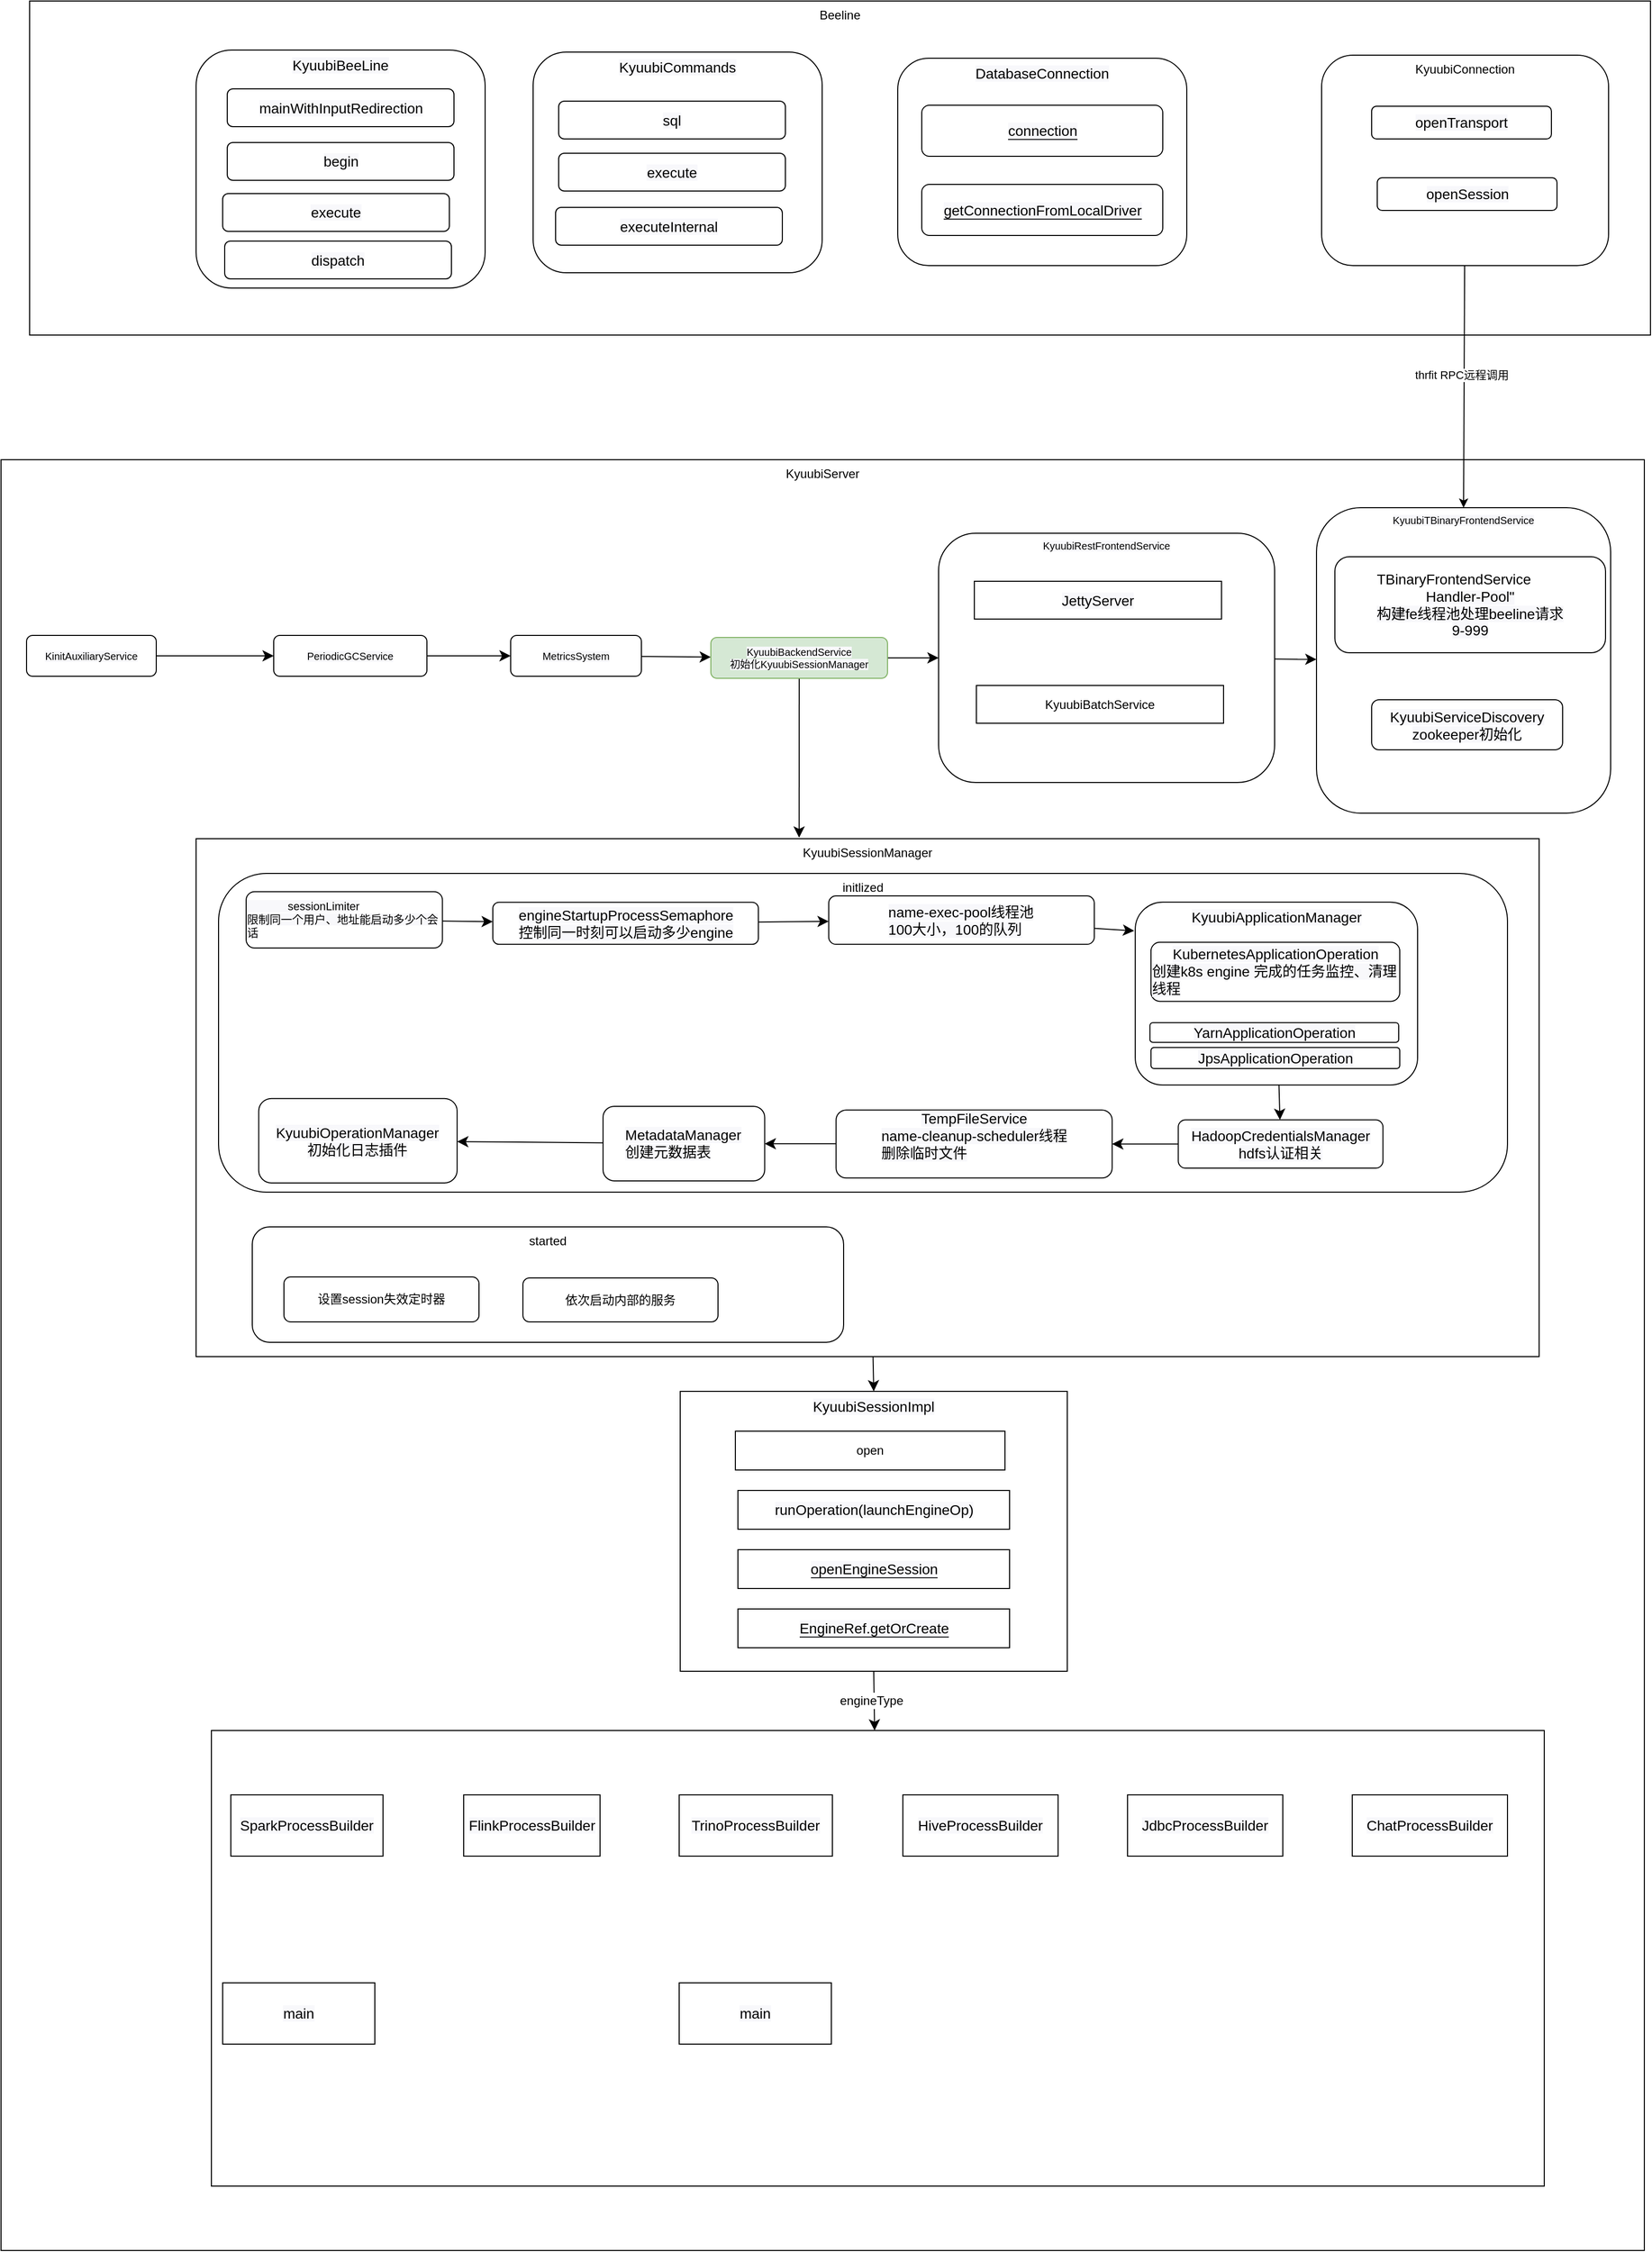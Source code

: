 <mxfile version="26.1.1">
  <diagram name="第 1 页" id="Cm_feaSEWDEX9tduUfAY">
    <mxGraphModel dx="2860" dy="1715" grid="0" gridSize="10" guides="1" tooltips="1" connect="1" arrows="1" fold="1" page="0" pageScale="1" pageWidth="827" pageHeight="1169" math="0" shadow="0">
      <root>
        <mxCell id="0" />
        <mxCell id="1" parent="0" />
        <mxCell id="pz1pUzjrbZIfEoaEPdII-28" value="KyuubiServer" style="rounded=0;whiteSpace=wrap;html=1;verticalAlign=top;" parent="1" vertex="1">
          <mxGeometry x="-975" y="-237" width="1609" height="1753" as="geometry" />
        </mxCell>
        <mxCell id="pz1pUzjrbZIfEoaEPdII-29" style="edgeStyle=none;curved=1;rounded=0;orthogonalLoop=1;jettySize=auto;html=1;exitX=1;exitY=0.5;exitDx=0;exitDy=0;fontSize=12;startSize=8;endSize=8;" parent="1" source="pz1pUzjrbZIfEoaEPdII-3" target="pz1pUzjrbZIfEoaEPdII-4" edge="1">
          <mxGeometry relative="1" as="geometry" />
        </mxCell>
        <mxCell id="pz1pUzjrbZIfEoaEPdII-3" value="&lt;span style=&quot;font-family: PingFangSC-Regular, &amp;quot;Microsoft YaHei&amp;quot;, Arial, sans-serif; text-align: start; background-color: rgb(248, 248, 251);&quot;&gt;KinitAuxiliaryService&lt;/span&gt;" style="rounded=1;whiteSpace=wrap;html=1;fontSize=10;" parent="1" vertex="1">
          <mxGeometry x="-950" y="-65" width="127" height="40" as="geometry" />
        </mxCell>
        <mxCell id="pz1pUzjrbZIfEoaEPdII-30" value="" style="edgeStyle=none;curved=1;rounded=0;orthogonalLoop=1;jettySize=auto;html=1;fontSize=12;startSize=8;endSize=8;" parent="1" source="pz1pUzjrbZIfEoaEPdII-4" target="pz1pUzjrbZIfEoaEPdII-5" edge="1">
          <mxGeometry relative="1" as="geometry" />
        </mxCell>
        <mxCell id="pz1pUzjrbZIfEoaEPdII-4" value="&lt;span style=&quot;font-family: PingFangSC-Regular, &amp;quot;Microsoft YaHei&amp;quot;, Arial, sans-serif; text-align: start; background-color: rgb(248, 248, 251);&quot;&gt;PeriodicGCService&lt;/span&gt;" style="rounded=1;whiteSpace=wrap;html=1;fontSize=10;" parent="1" vertex="1">
          <mxGeometry x="-708" y="-65" width="150" height="40" as="geometry" />
        </mxCell>
        <mxCell id="pz1pUzjrbZIfEoaEPdII-31" value="" style="edgeStyle=none;curved=1;rounded=0;orthogonalLoop=1;jettySize=auto;html=1;fontSize=12;startSize=8;endSize=8;" parent="1" source="pz1pUzjrbZIfEoaEPdII-5" target="pz1pUzjrbZIfEoaEPdII-6" edge="1">
          <mxGeometry relative="1" as="geometry" />
        </mxCell>
        <mxCell id="pz1pUzjrbZIfEoaEPdII-5" value="&lt;span style=&quot;font-family: PingFangSC-Regular, &amp;quot;Microsoft YaHei&amp;quot;, Arial, sans-serif; text-align: start; background-color: rgb(248, 248, 251);&quot;&gt;MetricsSystem&lt;/span&gt;" style="rounded=1;whiteSpace=wrap;html=1;fontSize=10;" parent="1" vertex="1">
          <mxGeometry x="-476" y="-65" width="128" height="40" as="geometry" />
        </mxCell>
        <mxCell id="pz1pUzjrbZIfEoaEPdII-32" value="" style="edgeStyle=none;curved=1;rounded=0;orthogonalLoop=1;jettySize=auto;html=1;fontSize=12;startSize=8;endSize=8;" parent="1" source="pz1pUzjrbZIfEoaEPdII-6" target="pz1pUzjrbZIfEoaEPdII-7" edge="1">
          <mxGeometry relative="1" as="geometry" />
        </mxCell>
        <mxCell id="pz1pUzjrbZIfEoaEPdII-39" value="" style="edgeStyle=none;curved=1;rounded=0;orthogonalLoop=1;jettySize=auto;html=1;fontSize=12;startSize=8;endSize=8;entryX=0.449;entryY=-0.002;entryDx=0;entryDy=0;entryPerimeter=0;" parent="1" source="pz1pUzjrbZIfEoaEPdII-6" target="pz1pUzjrbZIfEoaEPdII-18" edge="1">
          <mxGeometry relative="1" as="geometry" />
        </mxCell>
        <mxCell id="pz1pUzjrbZIfEoaEPdII-6" value="&lt;span style=&quot;font-family: PingFangSC-Regular, &amp;quot;Microsoft YaHei&amp;quot;, Arial, sans-serif; text-align: start; background-color: rgb(248, 248, 251);&quot;&gt;KyuubiBackendService&lt;/span&gt;&lt;div&gt;&lt;span style=&quot;font-family: PingFangSC-Regular, &amp;quot;Microsoft YaHei&amp;quot;, Arial, sans-serif; text-align: start; background-color: rgb(248, 248, 251);&quot;&gt;初始化KyuubiSessionManager&lt;/span&gt;&lt;/div&gt;" style="rounded=1;whiteSpace=wrap;html=1;fontSize=10;fillColor=#d5e8d4;strokeColor=#82b366;" parent="1" vertex="1">
          <mxGeometry x="-280" y="-63" width="173" height="40" as="geometry" />
        </mxCell>
        <mxCell id="pz1pUzjrbZIfEoaEPdII-33" value="" style="edgeStyle=none;curved=1;rounded=0;orthogonalLoop=1;jettySize=auto;html=1;fontSize=12;startSize=8;endSize=8;" parent="1" source="pz1pUzjrbZIfEoaEPdII-7" target="pz1pUzjrbZIfEoaEPdII-8" edge="1">
          <mxGeometry relative="1" as="geometry" />
        </mxCell>
        <mxCell id="pz1pUzjrbZIfEoaEPdII-7" value="&lt;span style=&quot;font-family: PingFangSC-Regular, &amp;quot;Microsoft YaHei&amp;quot;, Arial, sans-serif; text-align: start; background-color: rgb(248, 248, 251);&quot;&gt;KyuubiRestFrontendService&lt;/span&gt;" style="rounded=1;whiteSpace=wrap;html=1;fontSize=10;verticalAlign=top;" parent="1" vertex="1">
          <mxGeometry x="-57" y="-165" width="329" height="244" as="geometry" />
        </mxCell>
        <mxCell id="pz1pUzjrbZIfEoaEPdII-8" value="&lt;span style=&quot;font-family: PingFangSC-Regular, &amp;quot;Microsoft YaHei&amp;quot;, Arial, sans-serif; text-align: start; background-color: rgb(248, 248, 251);&quot;&gt;KyuubiTBinaryFrontendService&lt;/span&gt;" style="rounded=1;whiteSpace=wrap;html=1;fontSize=10;verticalAlign=top;" parent="1" vertex="1">
          <mxGeometry x="313" y="-190" width="288" height="299" as="geometry" />
        </mxCell>
        <mxCell id="pz1pUzjrbZIfEoaEPdII-45" value="&lt;span style=&quot;font-family: PingFangSC-Regular, &amp;quot;Microsoft YaHei&amp;quot;, Arial, sans-serif; font-size: 14px; text-align: start; background-color: rgb(248, 248, 251);&quot;&gt;JettyServer&lt;/span&gt;" style="rounded=0;whiteSpace=wrap;html=1;" parent="1" vertex="1">
          <mxGeometry x="-22" y="-118" width="242" height="37" as="geometry" />
        </mxCell>
        <mxCell id="pz1pUzjrbZIfEoaEPdII-46" value="KyuubiBatchService" style="rounded=0;whiteSpace=wrap;html=1;" parent="1" vertex="1">
          <mxGeometry x="-20" y="-16" width="242" height="37" as="geometry" />
        </mxCell>
        <mxCell id="pz1pUzjrbZIfEoaEPdII-50" value="&lt;span style=&quot;text-align: start; background-color: rgb(248, 248, 251);&quot;&gt;&lt;div style=&quot;&quot;&gt;&lt;font face=&quot;PingFangSC-Regular, Microsoft YaHei, Arial, sans-serif&quot;&gt;&lt;span style=&quot;font-size: 14px;&quot;&gt;TBinaryFrontendService&lt;/span&gt;&lt;/font&gt;&lt;/div&gt;&lt;font face=&quot;PingFangSC-Regular, Microsoft YaHei, Arial, sans-serif&quot;&gt;&lt;span style=&quot;font-size: 14px;&quot;&gt;Handler-Pool&quot;&lt;/span&gt;&lt;/font&gt;&lt;/span&gt;&lt;div&gt;&lt;span style=&quot;font-family: PingFangSC-Regular, &amp;quot;Microsoft YaHei&amp;quot;, Arial, sans-serif; font-size: 14px; text-align: start; background-color: rgb(248, 248, 251);&quot;&gt;构建fe线程池处理beeline请求&lt;/span&gt;&lt;/div&gt;&lt;div&gt;&lt;span style=&quot;font-family: PingFangSC-Regular, &amp;quot;Microsoft YaHei&amp;quot;, Arial, sans-serif; font-size: 14px; text-align: start; background-color: rgb(248, 248, 251);&quot;&gt;9-999&lt;/span&gt;&lt;/div&gt;" style="rounded=1;whiteSpace=wrap;html=1;" parent="1" vertex="1">
          <mxGeometry x="331" y="-142" width="265" height="94" as="geometry" />
        </mxCell>
        <mxCell id="pz1pUzjrbZIfEoaEPdII-53" value="&lt;span style=&quot;font-family: PingFangSC-Regular, &amp;quot;Microsoft YaHei&amp;quot;, Arial, sans-serif; font-size: 14px; text-align: start; background-color: rgb(248, 248, 251);&quot;&gt;KyuubiServiceDiscovery&lt;/span&gt;&lt;div&gt;&lt;span style=&quot;font-family: PingFangSC-Regular, &amp;quot;Microsoft YaHei&amp;quot;, Arial, sans-serif; font-size: 14px; text-align: start; background-color: rgb(248, 248, 251);&quot;&gt;zookeeper初始化&lt;/span&gt;&lt;/div&gt;" style="rounded=1;whiteSpace=wrap;html=1;" parent="1" vertex="1">
          <mxGeometry x="367" y="-2" width="187" height="49" as="geometry" />
        </mxCell>
        <mxCell id="8VjmFdDd3WvxLmGS-bPU-27" value="" style="edgeStyle=none;curved=1;rounded=0;orthogonalLoop=1;jettySize=auto;html=1;fontSize=12;startSize=8;endSize=8;entryX=0.5;entryY=0;entryDx=0;entryDy=0;" edge="1" parent="1" source="pz1pUzjrbZIfEoaEPdII-18" target="8VjmFdDd3WvxLmGS-bPU-8">
          <mxGeometry relative="1" as="geometry" />
        </mxCell>
        <mxCell id="pz1pUzjrbZIfEoaEPdII-18" value="KyuubiSessionManager" style="rounded=0;whiteSpace=wrap;html=1;verticalAlign=top;" parent="1" vertex="1">
          <mxGeometry x="-784" y="134" width="1315" height="507" as="geometry" />
        </mxCell>
        <mxCell id="pz1pUzjrbZIfEoaEPdII-65" value="initlized" style="rounded=1;whiteSpace=wrap;html=1;verticalAlign=top;" parent="1" vertex="1">
          <mxGeometry x="-762" y="168" width="1262" height="312" as="geometry" />
        </mxCell>
        <mxCell id="pz1pUzjrbZIfEoaEPdII-61" value="" style="group" parent="1" vertex="1" connectable="0">
          <mxGeometry x="-735" y="190" width="1147" height="281" as="geometry" />
        </mxCell>
        <mxCell id="pz1pUzjrbZIfEoaEPdII-41" value="" style="edgeStyle=none;curved=1;rounded=0;orthogonalLoop=1;jettySize=auto;html=1;fontSize=12;startSize=8;endSize=8;entryX=1;entryY=0.5;entryDx=0;entryDy=0;" parent="pz1pUzjrbZIfEoaEPdII-61" source="pz1pUzjrbZIfEoaEPdII-12" target="pz1pUzjrbZIfEoaEPdII-13" edge="1">
          <mxGeometry relative="1" as="geometry">
            <mxPoint x="848.944" y="243.859" as="targetPoint" />
          </mxGeometry>
        </mxCell>
        <mxCell id="pz1pUzjrbZIfEoaEPdII-12" value="&lt;span style=&quot;font-family: PingFangSC-Regular, &amp;quot;Microsoft YaHei&amp;quot;, Arial, sans-serif; font-size: 14px; text-align: start; background-color: rgb(248, 248, 251);&quot;&gt;HadoopCredentialsManager&lt;/span&gt;&lt;div&gt;&lt;span style=&quot;font-family: PingFangSC-Regular, &amp;quot;Microsoft YaHei&amp;quot;, Arial, sans-serif; font-size: 14px; text-align: start; background-color: rgb(248, 248, 251);&quot;&gt;hdfs认证相关&lt;/span&gt;&lt;/div&gt;" style="rounded=1;whiteSpace=wrap;html=1;fontSize=10;" parent="pz1pUzjrbZIfEoaEPdII-61" vertex="1">
          <mxGeometry x="912.667" y="219.236" width="200.417" height="47.275" as="geometry" />
        </mxCell>
        <mxCell id="pz1pUzjrbZIfEoaEPdII-42" value="" style="edgeStyle=none;curved=1;rounded=0;orthogonalLoop=1;jettySize=auto;html=1;fontSize=12;startSize=8;endSize=8;" parent="pz1pUzjrbZIfEoaEPdII-61" source="pz1pUzjrbZIfEoaEPdII-13" target="pz1pUzjrbZIfEoaEPdII-14" edge="1">
          <mxGeometry relative="1" as="geometry" />
        </mxCell>
        <mxCell id="pz1pUzjrbZIfEoaEPdII-13" value="&lt;span style=&quot;font-family: PingFangSC-Regular, &amp;quot;Microsoft YaHei&amp;quot;, Arial, sans-serif; font-size: 14px; text-align: start; background-color: rgb(248, 248, 251);&quot;&gt;TempFileService&lt;/span&gt;&lt;div&gt;&lt;div style=&quot;text-align: start;&quot;&gt;&lt;span style=&quot;font-family: PingFangSC-Regular, &amp;quot;Microsoft YaHei&amp;quot;, Arial, sans-serif; font-size: 14px; background-color: rgb(248, 248, 251);&quot;&gt;name-cleanup-scheduler线程&lt;/span&gt;&lt;/div&gt;&lt;div style=&quot;text-align: start;&quot;&gt;&lt;span style=&quot;font-family: PingFangSC-Regular, &amp;quot;Microsoft YaHei&amp;quot;, Arial, sans-serif; font-size: 14px; background-color: rgb(248, 248, 251);&quot;&gt;删除临时文件&lt;/span&gt;&lt;font face=&quot;PingFangSC-Regular, Microsoft YaHei, Arial, sans-serif&quot;&gt;&lt;span style=&quot;font-size: 14px;&quot;&gt;&lt;br&gt;&lt;/span&gt;&lt;/font&gt;&lt;/div&gt;&lt;div&gt;&lt;span style=&quot;font-family: PingFangSC-Regular, &amp;quot;Microsoft YaHei&amp;quot;, Arial, sans-serif; font-size: 14px; text-align: start; background-color: rgb(248, 248, 251);&quot;&gt;&lt;br&gt;&lt;/span&gt;&lt;/div&gt;&lt;/div&gt;" style="rounded=1;whiteSpace=wrap;html=1;fontSize=10;" parent="pz1pUzjrbZIfEoaEPdII-61" vertex="1">
          <mxGeometry x="577.611" y="209.569" width="270.306" height="66.608" as="geometry" />
        </mxCell>
        <mxCell id="pz1pUzjrbZIfEoaEPdII-43" value="" style="edgeStyle=none;curved=1;rounded=0;orthogonalLoop=1;jettySize=auto;html=1;fontSize=12;startSize=8;endSize=8;" parent="pz1pUzjrbZIfEoaEPdII-61" source="pz1pUzjrbZIfEoaEPdII-14" target="pz1pUzjrbZIfEoaEPdII-17" edge="1">
          <mxGeometry relative="1" as="geometry" />
        </mxCell>
        <mxCell id="pz1pUzjrbZIfEoaEPdII-14" value="&lt;span style=&quot;font-family: PingFangSC-Regular, &amp;quot;Microsoft YaHei&amp;quot;, Arial, sans-serif; font-size: 14px; text-align: start; background-color: rgb(248, 248, 251);&quot;&gt;MetadataManager&lt;/span&gt;&lt;div style=&quot;text-align: start;&quot;&gt;&lt;font face=&quot;PingFangSC-Regular, Microsoft YaHei, Arial, sans-serif&quot;&gt;&lt;span style=&quot;font-size: 14px; background-color: rgb(248, 248, 251);&quot;&gt;创建元数据表&lt;/span&gt;&lt;/font&gt;&lt;/div&gt;" style="rounded=1;whiteSpace=wrap;html=1;fontSize=10;" parent="pz1pUzjrbZIfEoaEPdII-61" vertex="1">
          <mxGeometry x="349.444" y="205.949" width="158.278" height="73.044" as="geometry" />
        </mxCell>
        <mxCell id="pz1pUzjrbZIfEoaEPdII-21" value="" style="edgeStyle=none;curved=1;rounded=0;orthogonalLoop=1;jettySize=auto;html=1;fontSize=12;startSize=8;endSize=8;" parent="pz1pUzjrbZIfEoaEPdII-61" source="pz1pUzjrbZIfEoaEPdII-15" target="pz1pUzjrbZIfEoaEPdII-16" edge="1">
          <mxGeometry relative="1" as="geometry" />
        </mxCell>
        <mxCell id="pz1pUzjrbZIfEoaEPdII-15" value="&lt;div style=&quot;text-align: start;&quot;&gt;&lt;font style=&quot;font-size: 11px;&quot; face=&quot;PingFangSC-Regular, Microsoft YaHei, Arial, sans-serif&quot;&gt;&lt;span style=&quot;background-color: rgb(248, 248, 251);&quot;&gt;&amp;nbsp; &amp;nbsp; &amp;nbsp; &amp;nbsp; &amp;nbsp; &amp;nbsp; &amp;nbsp;sessionLimiter&lt;br&gt;限制同一个用户、地址能启动多少个会话&lt;/span&gt;&lt;/font&gt;&lt;/div&gt;" style="rounded=1;whiteSpace=wrap;html=1;fontSize=10;" parent="pz1pUzjrbZIfEoaEPdII-61" vertex="1">
          <mxGeometry y="-4.117" width="192.19" height="55.15" as="geometry" />
        </mxCell>
        <mxCell id="pz1pUzjrbZIfEoaEPdII-23" value="" style="edgeStyle=none;curved=1;rounded=0;orthogonalLoop=1;jettySize=auto;html=1;fontSize=12;startSize=8;endSize=8;" parent="pz1pUzjrbZIfEoaEPdII-61" source="pz1pUzjrbZIfEoaEPdII-16" target="pz1pUzjrbZIfEoaEPdII-22" edge="1">
          <mxGeometry relative="1" as="geometry" />
        </mxCell>
        <mxCell id="pz1pUzjrbZIfEoaEPdII-16" value="&lt;div style=&quot;text-align: start;&quot;&gt;&lt;span style=&quot;font-family: PingFangSC-Regular, &amp;quot;Microsoft YaHei&amp;quot;, Arial, sans-serif; font-size: 14px; background-color: rgb(248, 248, 251);&quot;&gt;engineStartupProcessSemaphore&lt;/span&gt;&lt;br&gt;&lt;/div&gt;&lt;div style=&quot;text-align: start;&quot;&gt;&lt;font face=&quot;PingFangSC-Regular, Microsoft YaHei, Arial, sans-serif&quot;&gt;&lt;span style=&quot;font-size: 14px; background-color: rgb(248, 248, 251);&quot;&gt;控制同一时刻可以启动多少engine&lt;/span&gt;&lt;/font&gt;&lt;/div&gt;" style="rounded=1;whiteSpace=wrap;html=1;fontSize=10;" parent="pz1pUzjrbZIfEoaEPdII-61" vertex="1">
          <mxGeometry x="241.528" y="6.225" width="260.028" height="41.192" as="geometry" />
        </mxCell>
        <mxCell id="pz1pUzjrbZIfEoaEPdII-17" value="&lt;span style=&quot;font-family: PingFangSC-Regular, &amp;quot;Microsoft YaHei&amp;quot;, Arial, sans-serif; font-size: 14px; text-align: start; background-color: rgb(248, 248, 251);&quot;&gt;KyuubiOperationManager&lt;/span&gt;&lt;div&gt;&lt;span style=&quot;font-family: PingFangSC-Regular, &amp;quot;Microsoft YaHei&amp;quot;, Arial, sans-serif; font-size: 14px; text-align: start; background-color: rgb(248, 248, 251);&quot;&gt;初始化日志插件&lt;/span&gt;&lt;/div&gt;" style="rounded=1;whiteSpace=wrap;html=1;fontSize=10;" parent="pz1pUzjrbZIfEoaEPdII-61" vertex="1">
          <mxGeometry x="12.333" y="198.324" width="194.25" height="82.676" as="geometry" />
        </mxCell>
        <mxCell id="pz1pUzjrbZIfEoaEPdII-37" value="" style="edgeStyle=none;curved=1;rounded=0;orthogonalLoop=1;jettySize=auto;html=1;fontSize=12;startSize=8;endSize=8;entryX=-0.004;entryY=0.157;entryDx=0;entryDy=0;entryPerimeter=0;" parent="pz1pUzjrbZIfEoaEPdII-61" source="pz1pUzjrbZIfEoaEPdII-22" target="pz1pUzjrbZIfEoaEPdII-11" edge="1">
          <mxGeometry relative="1" as="geometry" />
        </mxCell>
        <mxCell id="pz1pUzjrbZIfEoaEPdII-22" value="&lt;div style=&quot;text-align: start;&quot;&gt;&lt;span style=&quot;font-family: PingFangSC-Regular, &amp;quot;Microsoft YaHei&amp;quot;, Arial, sans-serif; font-size: 14px; background-color: rgb(248, 248, 251);&quot;&gt;name-exec-pool线程池&lt;/span&gt;&lt;br&gt;&lt;/div&gt;&lt;div style=&quot;text-align: start;&quot;&gt;&lt;span style=&quot;font-family: PingFangSC-Regular, &amp;quot;Microsoft YaHei&amp;quot;, Arial, sans-serif; font-size: 14px; background-color: rgb(248, 248, 251);&quot;&gt;100大小，100的队列&lt;/span&gt;&lt;/div&gt;" style="rounded=1;whiteSpace=wrap;html=1;fontSize=10;" parent="pz1pUzjrbZIfEoaEPdII-61" vertex="1">
          <mxGeometry x="570.417" width="260.028" height="47.417" as="geometry" />
        </mxCell>
        <mxCell id="pz1pUzjrbZIfEoaEPdII-35" value="" style="group" parent="pz1pUzjrbZIfEoaEPdII-61" vertex="1" connectable="0">
          <mxGeometry x="870.528" y="6.081" width="276.472" height="178.998" as="geometry" />
        </mxCell>
        <mxCell id="pz1pUzjrbZIfEoaEPdII-11" value="&lt;span style=&quot;font-family: PingFangSC-Regular, &amp;quot;Microsoft YaHei&amp;quot;, Arial, sans-serif; font-size: 14px; text-align: start; background-color: rgb(248, 248, 251);&quot;&gt;KyuubiApplicationManager&lt;/span&gt;" style="rounded=1;whiteSpace=wrap;html=1;fontSize=10;verticalAlign=top;" parent="pz1pUzjrbZIfEoaEPdII-35" vertex="1">
          <mxGeometry width="276.472" height="178.998" as="geometry" />
        </mxCell>
        <mxCell id="pz1pUzjrbZIfEoaEPdII-25" value="&lt;span style=&quot;font-family: PingFangSC-Regular, &amp;quot;Microsoft YaHei&amp;quot;, Arial, sans-serif; font-size: 14px; text-align: start; background-color: rgb(248, 248, 251);&quot;&gt;KubernetesApplicationOperation&lt;/span&gt;&lt;div style=&quot;text-align: start;&quot;&gt;&lt;font face=&quot;PingFangSC-Regular, Microsoft YaHei, Arial, sans-serif&quot;&gt;&lt;span style=&quot;font-size: 14px; background-color: rgb(248, 248, 251);&quot;&gt;创建k8s engine 完成的任务监控、清理线程&lt;/span&gt;&lt;/font&gt;&lt;/div&gt;" style="rounded=1;whiteSpace=wrap;html=1;" parent="pz1pUzjrbZIfEoaEPdII-35" vertex="1">
          <mxGeometry x="15.417" y="39.331" width="243.583" height="57.793" as="geometry" />
        </mxCell>
        <mxCell id="pz1pUzjrbZIfEoaEPdII-26" value="&lt;span style=&quot;font-family: PingFangSC-Regular, &amp;quot;Microsoft YaHei&amp;quot;, Arial, sans-serif; font-size: 14px; text-align: start; background-color: rgb(248, 248, 251);&quot;&gt;YarnApplicationOperation&lt;/span&gt;" style="rounded=1;whiteSpace=wrap;html=1;" parent="pz1pUzjrbZIfEoaEPdII-35" vertex="1">
          <mxGeometry x="14.389" y="117.994" width="243.583" height="19.264" as="geometry" />
        </mxCell>
        <mxCell id="pz1pUzjrbZIfEoaEPdII-27" value="&lt;span style=&quot;font-family: PingFangSC-Regular, &amp;quot;Microsoft YaHei&amp;quot;, Arial, sans-serif; font-size: 14px; text-align: start; background-color: rgb(248, 248, 251);&quot;&gt;JpsApplicationOperation&lt;/span&gt;" style="rounded=1;whiteSpace=wrap;html=1;" parent="pz1pUzjrbZIfEoaEPdII-35" vertex="1">
          <mxGeometry x="15.417" y="142.286" width="243.583" height="20.658" as="geometry" />
        </mxCell>
        <mxCell id="pz1pUzjrbZIfEoaEPdII-38" value="" style="edgeStyle=none;curved=1;rounded=0;orthogonalLoop=1;jettySize=auto;html=1;fontSize=12;startSize=8;endSize=8;" parent="pz1pUzjrbZIfEoaEPdII-61" source="pz1pUzjrbZIfEoaEPdII-11" target="pz1pUzjrbZIfEoaEPdII-12" edge="1">
          <mxGeometry relative="1" as="geometry" />
        </mxCell>
        <mxCell id="pz1pUzjrbZIfEoaEPdII-66" value="started" style="rounded=1;whiteSpace=wrap;html=1;verticalAlign=top;" parent="1" vertex="1">
          <mxGeometry x="-729" y="514" width="579" height="113" as="geometry" />
        </mxCell>
        <mxCell id="pz1pUzjrbZIfEoaEPdII-57" value="设置session失效定时器" style="rounded=1;whiteSpace=wrap;html=1;" parent="1" vertex="1">
          <mxGeometry x="-698" y="563" width="191" height="44" as="geometry" />
        </mxCell>
        <mxCell id="pz1pUzjrbZIfEoaEPdII-58" value="依次启动内部的服务" style="rounded=1;whiteSpace=wrap;html=1;" parent="1" vertex="1">
          <mxGeometry x="-464" y="564" width="191" height="43" as="geometry" />
        </mxCell>
        <mxCell id="pz1pUzjrbZIfEoaEPdII-67" value="Beeline" style="rounded=0;whiteSpace=wrap;html=1;verticalAlign=top;" parent="1" vertex="1">
          <mxGeometry x="-947" y="-686" width="1587" height="327" as="geometry" />
        </mxCell>
        <mxCell id="NNW8h8ZM20n6S6CJqxvk-1" value="KyuubiConnection" style="rounded=1;whiteSpace=wrap;html=1;verticalAlign=top;" parent="1" vertex="1">
          <mxGeometry x="318" y="-633" width="281" height="206" as="geometry" />
        </mxCell>
        <mxCell id="NNW8h8ZM20n6S6CJqxvk-2" value="&lt;span style=&quot;font-family: PingFangSC-Regular, &amp;quot;Microsoft YaHei&amp;quot;, Arial, sans-serif; font-size: 14px; text-align: start; background-color: rgb(248, 248, 251);&quot;&gt;openTransport&lt;/span&gt;" style="rounded=1;whiteSpace=wrap;html=1;" parent="1" vertex="1">
          <mxGeometry x="367" y="-583" width="176" height="32" as="geometry" />
        </mxCell>
        <mxCell id="NNW8h8ZM20n6S6CJqxvk-3" value="&lt;span style=&quot;font-family: PingFangSC-Regular, &amp;quot;Microsoft YaHei&amp;quot;, Arial, sans-serif; font-size: 14px; text-align: start; background-color: rgb(248, 248, 251);&quot;&gt;openSession&lt;/span&gt;" style="rounded=1;whiteSpace=wrap;html=1;" parent="1" vertex="1">
          <mxGeometry x="372.5" y="-513" width="176" height="32" as="geometry" />
        </mxCell>
        <mxCell id="NNW8h8ZM20n6S6CJqxvk-4" value="&lt;span style=&quot;font-family: PingFangSC-Regular, &amp;quot;Microsoft YaHei&amp;quot;, Arial, sans-serif; font-size: 14px; text-align: start; background-color: rgb(248, 248, 251);&quot;&gt;DatabaseConnection&lt;/span&gt;" style="rounded=1;whiteSpace=wrap;html=1;verticalAlign=top;" parent="1" vertex="1">
          <mxGeometry x="-97" y="-630" width="283" height="203" as="geometry" />
        </mxCell>
        <mxCell id="NNW8h8ZM20n6S6CJqxvk-5" value="&lt;div style=&quot;background-color:#1e1f22;color:#bcbec4&quot;&gt;&lt;pre style=&quot;font-family:&#39;JetBrains Mono&#39;,monospace;font-size:9.8pt;&quot;&gt;&lt;span style=&quot;color: rgb(0, 0, 0); font-family: PingFangSC-Regular, &amp;quot;Microsoft YaHei&amp;quot;, Arial, sans-serif; font-size: 14px; text-align: start; white-space: normal; background-color: rgb(248, 248, 251);&quot;&gt;getConnectionFromLocalDriver&lt;/span&gt;&lt;br&gt;&lt;/pre&gt;&lt;/div&gt;" style="rounded=1;whiteSpace=wrap;html=1;" parent="1" vertex="1">
          <mxGeometry x="-73.5" y="-506.5" width="236" height="50" as="geometry" />
        </mxCell>
        <mxCell id="NNW8h8ZM20n6S6CJqxvk-6" value="&lt;span style=&quot;font-family: PingFangSC-Regular, &amp;quot;Microsoft YaHei&amp;quot;, Arial, sans-serif; font-size: 14px; text-align: start; background-color: rgb(248, 248, 251);&quot;&gt;KyuubiBeeLine&lt;/span&gt;" style="rounded=1;whiteSpace=wrap;html=1;verticalAlign=top;" parent="1" vertex="1">
          <mxGeometry x="-784" y="-638" width="283" height="233" as="geometry" />
        </mxCell>
        <mxCell id="NNW8h8ZM20n6S6CJqxvk-7" value="&lt;span style=&quot;font-family: PingFangSC-Regular, &amp;quot;Microsoft YaHei&amp;quot;, Arial, sans-serif; font-size: 14px; text-align: start; background-color: rgb(248, 248, 251);&quot;&gt;mainWithInputRedirection&lt;/span&gt;" style="rounded=1;whiteSpace=wrap;html=1;" parent="1" vertex="1">
          <mxGeometry x="-753.5" y="-600" width="222" height="37" as="geometry" />
        </mxCell>
        <mxCell id="NNW8h8ZM20n6S6CJqxvk-8" value="&lt;div style=&quot;text-align: start;&quot;&gt;&lt;font face=&quot;PingFangSC-Regular, Microsoft YaHei, Arial, sans-serif&quot;&gt;&lt;span style=&quot;font-size: 14px; background-color: rgb(248, 248, 251);&quot;&gt;begin&lt;/span&gt;&lt;/font&gt;&lt;/div&gt;" style="rounded=1;whiteSpace=wrap;html=1;" parent="1" vertex="1">
          <mxGeometry x="-753.5" y="-547.5" width="222" height="37" as="geometry" />
        </mxCell>
        <mxCell id="NNW8h8ZM20n6S6CJqxvk-9" value="&lt;div style=&quot;text-align: start;&quot;&gt;&lt;font face=&quot;PingFangSC-Regular, Microsoft YaHei, Arial, sans-serif&quot;&gt;&lt;span style=&quot;font-size: 14px; background-color: rgb(248, 248, 251);&quot;&gt;execute&lt;/span&gt;&lt;/font&gt;&lt;/div&gt;" style="rounded=1;whiteSpace=wrap;html=1;" parent="1" vertex="1">
          <mxGeometry x="-758" y="-497.5" width="222" height="37" as="geometry" />
        </mxCell>
        <mxCell id="NNW8h8ZM20n6S6CJqxvk-10" value="&lt;div style=&quot;text-align: start;&quot;&gt;&lt;font face=&quot;PingFangSC-Regular, Microsoft YaHei, Arial, sans-serif&quot;&gt;&lt;span style=&quot;font-size: 14px; background-color: rgb(248, 248, 251);&quot;&gt;dispatch&lt;/span&gt;&lt;/font&gt;&lt;/div&gt;" style="rounded=1;whiteSpace=wrap;html=1;" parent="1" vertex="1">
          <mxGeometry x="-756" y="-451" width="222" height="37" as="geometry" />
        </mxCell>
        <mxCell id="NNW8h8ZM20n6S6CJqxvk-11" value="&lt;span style=&quot;font-family: PingFangSC-Regular, &amp;quot;Microsoft YaHei&amp;quot;, Arial, sans-serif; font-size: 14px; text-align: start; background-color: rgb(248, 248, 251);&quot;&gt;KyuubiCommands&lt;/span&gt;" style="rounded=1;whiteSpace=wrap;html=1;verticalAlign=top;" parent="1" vertex="1">
          <mxGeometry x="-454" y="-636" width="283" height="216" as="geometry" />
        </mxCell>
        <mxCell id="NNW8h8ZM20n6S6CJqxvk-12" value="&lt;div style=&quot;text-align: start;&quot;&gt;&lt;font face=&quot;PingFangSC-Regular, Microsoft YaHei, Arial, sans-serif&quot;&gt;&lt;span style=&quot;font-size: 14px; background-color: rgb(248, 248, 251);&quot;&gt;sql&lt;/span&gt;&lt;/font&gt;&lt;/div&gt;" style="rounded=1;whiteSpace=wrap;html=1;" parent="1" vertex="1">
          <mxGeometry x="-429" y="-588" width="222" height="37" as="geometry" />
        </mxCell>
        <mxCell id="NNW8h8ZM20n6S6CJqxvk-13" value="&lt;div style=&quot;text-align: start;&quot;&gt;&lt;font face=&quot;PingFangSC-Regular, Microsoft YaHei, Arial, sans-serif&quot;&gt;&lt;span style=&quot;font-size: 14px; background-color: rgb(248, 248, 251);&quot;&gt;execute&lt;/span&gt;&lt;/font&gt;&lt;/div&gt;" style="rounded=1;whiteSpace=wrap;html=1;" parent="1" vertex="1">
          <mxGeometry x="-429" y="-537" width="222" height="37" as="geometry" />
        </mxCell>
        <mxCell id="NNW8h8ZM20n6S6CJqxvk-14" value="&lt;div style=&quot;text-align: start;&quot;&gt;&lt;font face=&quot;PingFangSC-Regular, Microsoft YaHei, Arial, sans-serif&quot;&gt;&lt;span style=&quot;font-size: 14px; background-color: rgb(248, 248, 251);&quot;&gt;executeInternal&lt;/span&gt;&lt;/font&gt;&lt;/div&gt;" style="rounded=1;whiteSpace=wrap;html=1;" parent="1" vertex="1">
          <mxGeometry x="-432" y="-484" width="222" height="37" as="geometry" />
        </mxCell>
        <mxCell id="NNW8h8ZM20n6S6CJqxvk-15" value="&lt;div style=&quot;background-color:#1e1f22;color:#bcbec4&quot;&gt;&lt;pre style=&quot;font-family:&#39;JetBrains Mono&#39;,monospace;font-size:9.8pt;&quot;&gt;&lt;span style=&quot;color: rgb(0, 0, 0); font-family: PingFangSC-Regular, &amp;quot;Microsoft YaHei&amp;quot;, Arial, sans-serif; font-size: 14px; text-align: start; white-space: normal; background-color: rgb(248, 248, 251);&quot;&gt;connection&lt;/span&gt;&lt;br&gt;&lt;/pre&gt;&lt;/div&gt;" style="rounded=1;whiteSpace=wrap;html=1;" parent="1" vertex="1">
          <mxGeometry x="-73.5" y="-584" width="236" height="50" as="geometry" />
        </mxCell>
        <mxCell id="NNW8h8ZM20n6S6CJqxvk-16" value="" style="endArrow=classic;html=1;rounded=0;entryX=0.5;entryY=0;entryDx=0;entryDy=0;" parent="1" source="NNW8h8ZM20n6S6CJqxvk-1" target="pz1pUzjrbZIfEoaEPdII-8" edge="1">
          <mxGeometry width="50" height="50" relative="1" as="geometry">
            <mxPoint x="-159" y="-237" as="sourcePoint" />
            <mxPoint x="-109" y="-287" as="targetPoint" />
          </mxGeometry>
        </mxCell>
        <mxCell id="NNW8h8ZM20n6S6CJqxvk-17" value="thrfit RPC远程调用" style="edgeLabel;html=1;align=center;verticalAlign=middle;resizable=0;points=[];" parent="NNW8h8ZM20n6S6CJqxvk-16" vertex="1" connectable="0">
          <mxGeometry x="-0.097" y="-3" relative="1" as="geometry">
            <mxPoint as="offset" />
          </mxGeometry>
        </mxCell>
        <mxCell id="8VjmFdDd3WvxLmGS-bPU-1" value="" style="rounded=0;whiteSpace=wrap;html=1;verticalAlign=top;" vertex="1" parent="1">
          <mxGeometry x="-769" y="1007" width="1305" height="446" as="geometry" />
        </mxCell>
        <mxCell id="8VjmFdDd3WvxLmGS-bPU-8" value="&lt;span style=&quot;font-family: PingFangSC-Regular, &amp;quot;Microsoft YaHei&amp;quot;, Arial, sans-serif; font-size: 14px; text-align: start; background-color: rgb(248, 248, 251);&quot;&gt;KyuubiSessionImpl&lt;/span&gt;" style="rounded=0;whiteSpace=wrap;html=1;verticalAlign=top;" vertex="1" parent="1">
          <mxGeometry x="-310" y="675" width="379" height="274" as="geometry" />
        </mxCell>
        <mxCell id="8VjmFdDd3WvxLmGS-bPU-9" value="open" style="rounded=0;whiteSpace=wrap;html=1;" vertex="1" parent="1">
          <mxGeometry x="-256" y="714" width="264" height="38" as="geometry" />
        </mxCell>
        <mxCell id="8VjmFdDd3WvxLmGS-bPU-10" value="&lt;span style=&quot;font-family: PingFangSC-Regular, &amp;quot;Microsoft YaHei&amp;quot;, Arial, sans-serif; font-size: 14px; text-align: start; background-color: rgb(248, 248, 251);&quot;&gt;runOperation(launchEngineOp)&lt;/span&gt;" style="rounded=0;whiteSpace=wrap;html=1;" vertex="1" parent="1">
          <mxGeometry x="-253.5" y="772" width="266" height="38" as="geometry" />
        </mxCell>
        <mxCell id="8VjmFdDd3WvxLmGS-bPU-11" value="&lt;div style=&quot;background-color:#1e1f22;color:#bcbec4&quot;&gt;&lt;pre style=&quot;font-family:&#39;JetBrains Mono&#39;,monospace;font-size:9.8pt;&quot;&gt;&lt;span style=&quot;color: rgb(0, 0, 0); font-family: PingFangSC-Regular, &amp;quot;Microsoft YaHei&amp;quot;, Arial, sans-serif; font-size: 14px; text-align: start; white-space: normal; background-color: rgb(248, 248, 251);&quot;&gt;openEngineSession&lt;/span&gt;&lt;br&gt;&lt;/pre&gt;&lt;/div&gt;" style="rounded=0;whiteSpace=wrap;html=1;" vertex="1" parent="1">
          <mxGeometry x="-253.5" y="830" width="266" height="38" as="geometry" />
        </mxCell>
        <mxCell id="8VjmFdDd3WvxLmGS-bPU-12" value="&lt;div style=&quot;background-color:#1e1f22;color:#bcbec4&quot;&gt;&lt;pre style=&quot;font-family:&#39;JetBrains Mono&#39;,monospace;font-size:9.8pt;&quot;&gt;&lt;span style=&quot;color: rgb(0, 0, 0); font-family: PingFangSC-Regular, &amp;quot;Microsoft YaHei&amp;quot;, Arial, sans-serif; font-size: 14px; text-align: start; white-space: normal; background-color: rgb(248, 248, 251);&quot;&gt;EngineRef.getOrCreate&lt;/span&gt;&lt;/pre&gt;&lt;/div&gt;" style="rounded=0;whiteSpace=wrap;html=1;" vertex="1" parent="1">
          <mxGeometry x="-253.5" y="888" width="266" height="38" as="geometry" />
        </mxCell>
        <mxCell id="8VjmFdDd3WvxLmGS-bPU-16" value="&lt;span style=&quot;font-family: PingFangSC-Regular, &amp;quot;Microsoft YaHei&amp;quot;, Arial, sans-serif; font-size: 14px; text-align: start; background-color: rgb(248, 248, 251);&quot;&gt;SparkProcessBuilder&lt;/span&gt;" style="rounded=0;whiteSpace=wrap;html=1;" vertex="1" parent="1">
          <mxGeometry x="-750" y="1070" width="149" height="60" as="geometry" />
        </mxCell>
        <mxCell id="8VjmFdDd3WvxLmGS-bPU-17" value="&lt;span style=&quot;font-family: PingFangSC-Regular, &amp;quot;Microsoft YaHei&amp;quot;, Arial, sans-serif; font-size: 14px; text-align: start; background-color: rgb(248, 248, 251);&quot;&gt;FlinkProcessBuilder&lt;/span&gt;" style="rounded=0;whiteSpace=wrap;html=1;" vertex="1" parent="1">
          <mxGeometry x="-522" y="1070" width="133.5" height="60" as="geometry" />
        </mxCell>
        <mxCell id="8VjmFdDd3WvxLmGS-bPU-18" value="&lt;span style=&quot;font-family: PingFangSC-Regular, &amp;quot;Microsoft YaHei&amp;quot;, Arial, sans-serif; font-size: 14px; text-align: start; background-color: rgb(248, 248, 251);&quot;&gt;TrinoProcessBuilder&lt;/span&gt;" style="rounded=0;whiteSpace=wrap;html=1;" vertex="1" parent="1">
          <mxGeometry x="-311" y="1070" width="150" height="60" as="geometry" />
        </mxCell>
        <mxCell id="8VjmFdDd3WvxLmGS-bPU-19" value="&lt;span style=&quot;font-family: PingFangSC-Regular, &amp;quot;Microsoft YaHei&amp;quot;, Arial, sans-serif; font-size: 14px; text-align: start; background-color: rgb(248, 248, 251);&quot;&gt;HiveProcessBuilder&lt;/span&gt;" style="rounded=0;whiteSpace=wrap;html=1;" vertex="1" parent="1">
          <mxGeometry x="-92" y="1070" width="152" height="60" as="geometry" />
        </mxCell>
        <mxCell id="8VjmFdDd3WvxLmGS-bPU-20" value="&lt;span style=&quot;font-family: PingFangSC-Regular, &amp;quot;Microsoft YaHei&amp;quot;, Arial, sans-serif; font-size: 14px; text-align: start; background-color: rgb(248, 248, 251);&quot;&gt;JdbcProcessBuilder&lt;/span&gt;" style="rounded=0;whiteSpace=wrap;html=1;" vertex="1" parent="1">
          <mxGeometry x="128" y="1070" width="152" height="60" as="geometry" />
        </mxCell>
        <mxCell id="8VjmFdDd3WvxLmGS-bPU-21" value="&lt;span style=&quot;font-family: PingFangSC-Regular, &amp;quot;Microsoft YaHei&amp;quot;, Arial, sans-serif; font-size: 14px; text-align: start; background-color: rgb(248, 248, 251);&quot;&gt;ChatProcessBuilder&lt;/span&gt;" style="rounded=0;whiteSpace=wrap;html=1;" vertex="1" parent="1">
          <mxGeometry x="348" y="1070" width="152" height="60" as="geometry" />
        </mxCell>
        <mxCell id="8VjmFdDd3WvxLmGS-bPU-22" value="" style="endArrow=classic;html=1;rounded=0;fontSize=12;startSize=8;endSize=8;curved=1;exitX=0.5;exitY=1;exitDx=0;exitDy=0;" edge="1" parent="1" source="8VjmFdDd3WvxLmGS-bPU-8" target="8VjmFdDd3WvxLmGS-bPU-1">
          <mxGeometry width="50" height="50" relative="1" as="geometry">
            <mxPoint x="-3" y="1127" as="sourcePoint" />
            <mxPoint x="47" y="1077" as="targetPoint" />
          </mxGeometry>
        </mxCell>
        <mxCell id="8VjmFdDd3WvxLmGS-bPU-23" value="Text" style="edgeLabel;html=1;align=center;verticalAlign=middle;resizable=0;points=[];fontSize=12;" vertex="1" connectable="0" parent="8VjmFdDd3WvxLmGS-bPU-22">
          <mxGeometry x="-0.03" y="-2" relative="1" as="geometry">
            <mxPoint as="offset" />
          </mxGeometry>
        </mxCell>
        <mxCell id="8VjmFdDd3WvxLmGS-bPU-24" value="engineType" style="edgeLabel;html=1;align=center;verticalAlign=middle;resizable=0;points=[];fontSize=12;" vertex="1" connectable="0" parent="8VjmFdDd3WvxLmGS-bPU-22">
          <mxGeometry x="-0.003" y="-3" relative="1" as="geometry">
            <mxPoint as="offset" />
          </mxGeometry>
        </mxCell>
        <mxCell id="8VjmFdDd3WvxLmGS-bPU-25" value="&lt;span style=&quot;font-family: PingFangSC-Regular, &amp;quot;Microsoft YaHei&amp;quot;, Arial, sans-serif; font-size: 14px; text-align: start; background-color: rgb(248, 248, 251);&quot;&gt;main&lt;/span&gt;" style="rounded=0;whiteSpace=wrap;html=1;" vertex="1" parent="1">
          <mxGeometry x="-758" y="1254" width="149" height="60" as="geometry" />
        </mxCell>
        <mxCell id="8VjmFdDd3WvxLmGS-bPU-26" value="&lt;span style=&quot;font-family: PingFangSC-Regular, &amp;quot;Microsoft YaHei&amp;quot;, Arial, sans-serif; font-size: 14px; text-align: start; background-color: rgb(248, 248, 251);&quot;&gt;main&lt;/span&gt;" style="rounded=0;whiteSpace=wrap;html=1;" vertex="1" parent="1">
          <mxGeometry x="-311" y="1254" width="149" height="60" as="geometry" />
        </mxCell>
      </root>
    </mxGraphModel>
  </diagram>
</mxfile>
